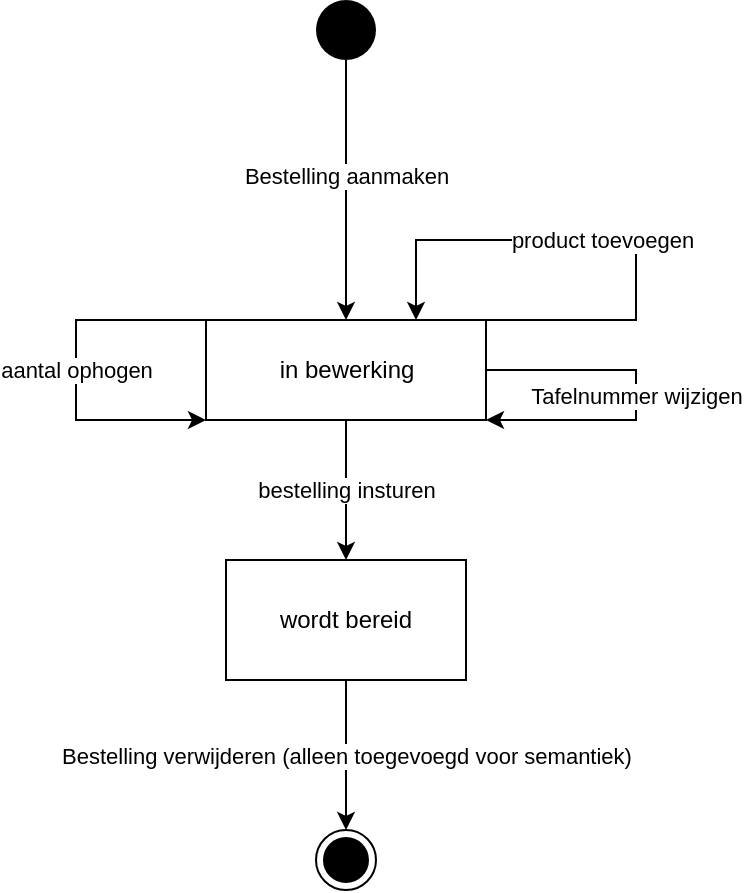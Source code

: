<mxfile version="15.7.3" type="device" pages="3"><diagram id="pd7d0I2hM6kGug9h9Wsq" name="bestelling"><mxGraphModel dx="1104" dy="765" grid="1" gridSize="10" guides="1" tooltips="1" connect="1" arrows="1" fold="1" page="1" pageScale="1" pageWidth="850" pageHeight="1100" math="0" shadow="0"><root><mxCell id="0"/><mxCell id="1" parent="0"/><mxCell id="NJDUj9_myrRqRVBpVEsT-5" value="bestelling insturen" style="edgeStyle=orthogonalEdgeStyle;rounded=0;orthogonalLoop=1;jettySize=auto;html=1;exitX=0.5;exitY=1;exitDx=0;exitDy=0;entryX=0.5;entryY=0;entryDx=0;entryDy=0;" parent="1" source="xi9mswe2YMefeNDM6V3e-3" target="NJDUj9_myrRqRVBpVEsT-3" edge="1"><mxGeometry relative="1" as="geometry"/></mxCell><mxCell id="W8TX9aHD0ny6ViK34EIs-1" value="Tafelnummer wijzigen" style="edgeStyle=orthogonalEdgeStyle;rounded=0;orthogonalLoop=1;jettySize=auto;html=1;exitX=1;exitY=0.5;exitDx=0;exitDy=0;entryX=1;entryY=1;entryDx=0;entryDy=0;" parent="1" source="xi9mswe2YMefeNDM6V3e-3" target="xi9mswe2YMefeNDM6V3e-3" edge="1"><mxGeometry relative="1" as="geometry"><mxPoint x="670" y="340" as="targetPoint"/><Array as="points"><mxPoint x="560" y="305"/><mxPoint x="560" y="330"/></Array></mxGeometry></mxCell><mxCell id="xi9mswe2YMefeNDM6V3e-3" value="in bewerking" style="html=1;" parent="1" vertex="1"><mxGeometry x="345" y="280" width="140" height="50" as="geometry"/></mxCell><mxCell id="xi9mswe2YMefeNDM6V3e-5" value="Bestelling aanmaken" style="edgeStyle=orthogonalEdgeStyle;rounded=0;orthogonalLoop=1;jettySize=auto;html=1;" parent="1" source="xi9mswe2YMefeNDM6V3e-4" target="xi9mswe2YMefeNDM6V3e-3" edge="1"><mxGeometry x="-0.111" relative="1" as="geometry"><mxPoint as="offset"/></mxGeometry></mxCell><mxCell id="xi9mswe2YMefeNDM6V3e-4" value="" style="ellipse;fillColor=#000000;strokeColor=none;" parent="1" vertex="1"><mxGeometry x="400" y="120" width="30" height="30" as="geometry"/></mxCell><mxCell id="xi9mswe2YMefeNDM6V3e-6" value="" style="ellipse;html=1;shape=endState;fillColor=#000000;strokeColor=#000000;" parent="1" vertex="1"><mxGeometry x="400" y="535" width="30" height="30" as="geometry"/></mxCell><mxCell id="NJDUj9_myrRqRVBpVEsT-1" value="product toevoegen" style="edgeStyle=orthogonalEdgeStyle;rounded=0;orthogonalLoop=1;jettySize=auto;html=1;exitX=1;exitY=0;exitDx=0;exitDy=0;entryX=0.75;entryY=0;entryDx=0;entryDy=0;" parent="1" source="xi9mswe2YMefeNDM6V3e-3" target="xi9mswe2YMefeNDM6V3e-3" edge="1"><mxGeometry relative="1" as="geometry"><Array as="points"><mxPoint x="560" y="280"/><mxPoint x="560" y="240"/><mxPoint x="450" y="240"/></Array></mxGeometry></mxCell><mxCell id="NJDUj9_myrRqRVBpVEsT-2" value="aantal ophogen" style="edgeStyle=orthogonalEdgeStyle;rounded=0;orthogonalLoop=1;jettySize=auto;html=1;exitX=0;exitY=0;exitDx=0;exitDy=0;entryX=0;entryY=1;entryDx=0;entryDy=0;" parent="1" source="xi9mswe2YMefeNDM6V3e-3" target="xi9mswe2YMefeNDM6V3e-3" edge="1"><mxGeometry relative="1" as="geometry"><Array as="points"><mxPoint x="280" y="280"/><mxPoint x="280" y="330"/></Array></mxGeometry></mxCell><mxCell id="NJDUj9_myrRqRVBpVEsT-6" value="&lt;span style=&quot;font-family: &amp;#34;helvetica&amp;#34;&quot;&gt;Bestelling verwijderen (alleen toegevoegd voor semantiek)&lt;/span&gt;" style="edgeStyle=orthogonalEdgeStyle;rounded=0;orthogonalLoop=1;jettySize=auto;html=1;exitX=0.5;exitY=1;exitDx=0;exitDy=0;entryX=0.5;entryY=0;entryDx=0;entryDy=0;" parent="1" source="NJDUj9_myrRqRVBpVEsT-3" target="xi9mswe2YMefeNDM6V3e-6" edge="1"><mxGeometry relative="1" as="geometry"/></mxCell><mxCell id="NJDUj9_myrRqRVBpVEsT-3" value="wordt bereid" style="rounded=0;whiteSpace=wrap;html=1;" parent="1" vertex="1"><mxGeometry x="355" y="400" width="120" height="60" as="geometry"/></mxCell></root></mxGraphModel></diagram><diagram id="YD6Da4b45vIJBtTDbn40" name="bestelregel"><mxGraphModel dx="1104" dy="765" grid="1" gridSize="10" guides="1" tooltips="1" connect="1" arrows="1" fold="1" page="1" pageScale="1" pageWidth="850" pageHeight="1100" math="0" shadow="0"><root><mxCell id="JnOz0P7nsFzigFBXYWZ_-0"/><mxCell id="JnOz0P7nsFzigFBXYWZ_-1" parent="JnOz0P7nsFzigFBXYWZ_-0"/><mxCell id="xFWcCQOFojD5Muhboygo-1" value="bestelregel bestaat" style="html=1;" parent="JnOz0P7nsFzigFBXYWZ_-1" vertex="1"><mxGeometry x="345" y="280" width="140" height="50" as="geometry"/></mxCell><mxCell id="xFWcCQOFojD5Muhboygo-2" value="BestelRegel wordt aangemaakt" style="edgeStyle=orthogonalEdgeStyle;rounded=0;orthogonalLoop=1;jettySize=auto;html=1;entryX=0.5;entryY=0;entryDx=0;entryDy=0;" parent="JnOz0P7nsFzigFBXYWZ_-1" source="xFWcCQOFojD5Muhboygo-3" target="xFWcCQOFojD5Muhboygo-1" edge="1"><mxGeometry x="-0.111" relative="1" as="geometry"><mxPoint as="offset"/></mxGeometry></mxCell><mxCell id="xFWcCQOFojD5Muhboygo-3" value="" style="ellipse;fillColor=#000000;strokeColor=none;" parent="JnOz0P7nsFzigFBXYWZ_-1" vertex="1"><mxGeometry x="400" y="160" width="30" height="30" as="geometry"/></mxCell><mxCell id="xFWcCQOFojD5Muhboygo-4" value="" style="ellipse;html=1;shape=endState;fillColor=#000000;strokeColor=#000000;" parent="JnOz0P7nsFzigFBXYWZ_-1" vertex="1"><mxGeometry x="400" y="410" width="30" height="30" as="geometry"/></mxCell><mxCell id="xFWcCQOFojD5Muhboygo-7" value="&lt;span style=&quot;font-family: &amp;#34;helvetica&amp;#34;&quot;&gt;Bestelling verwijderen (alleen toegevoegd voor semantiek)&lt;/span&gt;" style="edgeStyle=orthogonalEdgeStyle;rounded=0;orthogonalLoop=1;jettySize=auto;html=1;exitX=0.5;exitY=1;exitDx=0;exitDy=0;entryX=0.5;entryY=0;entryDx=0;entryDy=0;" parent="JnOz0P7nsFzigFBXYWZ_-1" source="xFWcCQOFojD5Muhboygo-1" target="xFWcCQOFojD5Muhboygo-4" edge="1"><mxGeometry relative="1" as="geometry"><mxPoint x="415" y="460" as="sourcePoint"/></mxGeometry></mxCell><mxCell id="xFWcCQOFojD5Muhboygo-9" value="Aantal ophogen" style="edgeStyle=orthogonalEdgeStyle;rounded=0;orthogonalLoop=1;jettySize=auto;html=1;exitX=1;exitY=0;exitDx=0;exitDy=0;entryX=1;entryY=1;entryDx=0;entryDy=0;" parent="JnOz0P7nsFzigFBXYWZ_-1" source="xFWcCQOFojD5Muhboygo-1" target="xFWcCQOFojD5Muhboygo-1" edge="1"><mxGeometry relative="1" as="geometry"><Array as="points"><mxPoint x="560" y="280"/><mxPoint x="560" y="330"/></Array></mxGeometry></mxCell></root></mxGraphModel></diagram><diagram id="rubv7jKuE0RPp2GW62G_" name="bestellingen-list"><mxGraphModel dx="1104" dy="765" grid="1" gridSize="10" guides="1" tooltips="1" connect="1" arrows="1" fold="1" page="1" pageScale="1" pageWidth="850" pageHeight="1100" math="0" shadow="0"><root><mxCell id="LjBzlCMwFVrpEkTWPDHO-0"/><mxCell id="LjBzlCMwFVrpEkTWPDHO-1" parent="LjBzlCMwFVrpEkTWPDHO-0"/><mxCell id="vVrOXZedFJNY9qQgLtS1-0" value="bestellingen list bestaat" style="html=1;" parent="LjBzlCMwFVrpEkTWPDHO-1" vertex="1"><mxGeometry x="345" y="280" width="140" height="50" as="geometry"/></mxCell><mxCell id="vVrOXZedFJNY9qQgLtS1-1" value="BestelList aanmaken (Alleen toegevoegt voor semantiek)" style="edgeStyle=orthogonalEdgeStyle;rounded=0;orthogonalLoop=1;jettySize=auto;html=1;entryX=0.5;entryY=0;entryDx=0;entryDy=0;" parent="LjBzlCMwFVrpEkTWPDHO-1" source="vVrOXZedFJNY9qQgLtS1-2" target="vVrOXZedFJNY9qQgLtS1-0" edge="1"><mxGeometry x="-0.111" relative="1" as="geometry"><mxPoint as="offset"/></mxGeometry></mxCell><mxCell id="vVrOXZedFJNY9qQgLtS1-2" value="" style="ellipse;fillColor=#000000;strokeColor=none;" parent="LjBzlCMwFVrpEkTWPDHO-1" vertex="1"><mxGeometry x="400" y="160" width="30" height="30" as="geometry"/></mxCell><mxCell id="vVrOXZedFJNY9qQgLtS1-3" value="" style="ellipse;html=1;shape=endState;fillColor=#000000;strokeColor=#000000;" parent="LjBzlCMwFVrpEkTWPDHO-1" vertex="1"><mxGeometry x="400" y="410" width="30" height="30" as="geometry"/></mxCell><mxCell id="vVrOXZedFJNY9qQgLtS1-4" value="&lt;span style=&quot;font-family: &amp;#34;helvetica&amp;#34;&quot;&gt;Bestelling verwijderen (alleen toegevoegd voor semantiek)&lt;/span&gt;" style="edgeStyle=orthogonalEdgeStyle;rounded=0;orthogonalLoop=1;jettySize=auto;html=1;exitX=0.5;exitY=1;exitDx=0;exitDy=0;entryX=0.5;entryY=0;entryDx=0;entryDy=0;" parent="LjBzlCMwFVrpEkTWPDHO-1" source="vVrOXZedFJNY9qQgLtS1-0" target="vVrOXZedFJNY9qQgLtS1-3" edge="1"><mxGeometry relative="1" as="geometry"><mxPoint x="415" y="460" as="sourcePoint"/></mxGeometry></mxCell><mxCell id="xG0mZVKV0990hMnUfbsZ-0" value="get koksoverzicht" style="edgeStyle=orthogonalEdgeStyle;rounded=0;orthogonalLoop=1;jettySize=auto;html=1;exitX=1;exitY=1;exitDx=0;exitDy=0;entryX=1;entryY=0.75;entryDx=0;entryDy=0;" edge="1" parent="LjBzlCMwFVrpEkTWPDHO-1" source="vVrOXZedFJNY9qQgLtS1-0" target="vVrOXZedFJNY9qQgLtS1-0"><mxGeometry x="0.088" y="-20" relative="1" as="geometry"><Array as="points"><mxPoint x="550" y="330"/><mxPoint x="550" y="318"/></Array><mxPoint as="offset"/></mxGeometry></mxCell></root></mxGraphModel></diagram></mxfile>